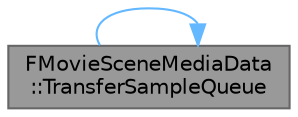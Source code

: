 digraph "FMovieSceneMediaData::TransferSampleQueue"
{
 // INTERACTIVE_SVG=YES
 // LATEX_PDF_SIZE
  bgcolor="transparent";
  edge [fontname=Helvetica,fontsize=10,labelfontname=Helvetica,labelfontsize=10];
  node [fontname=Helvetica,fontsize=10,shape=box,height=0.2,width=0.4];
  rankdir="LR";
  Node1 [id="Node000001",label="FMovieSceneMediaData\l::TransferSampleQueue",height=0.2,width=0.4,color="gray40", fillcolor="grey60", style="filled", fontcolor="black",tooltip="Retrieve the sample queue and release the ownership."];
  Node1 -> Node1 [id="edge1_Node000001_Node000001",color="steelblue1",style="solid",tooltip=" "];
}

